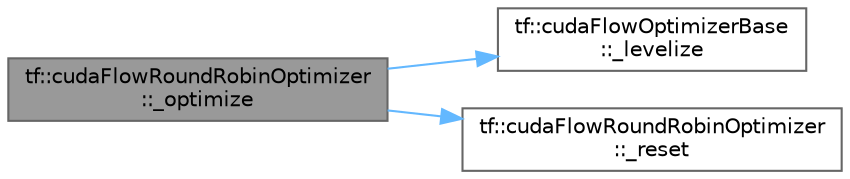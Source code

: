 digraph "tf::cudaFlowRoundRobinOptimizer::_optimize"
{
 // LATEX_PDF_SIZE
  bgcolor="transparent";
  edge [fontname=Helvetica,fontsize=10,labelfontname=Helvetica,labelfontsize=10];
  node [fontname=Helvetica,fontsize=10,shape=box,height=0.2,width=0.4];
  rankdir="LR";
  Node1 [id="Node000001",label="tf::cudaFlowRoundRobinOptimizer\l::_optimize",height=0.2,width=0.4,color="gray40", fillcolor="grey60", style="filled", fontcolor="black",tooltip=" "];
  Node1 -> Node2 [id="edge1_Node000001_Node000002",color="steelblue1",style="solid",tooltip=" "];
  Node2 [id="Node000002",label="tf::cudaFlowOptimizerBase\l::_levelize",height=0.2,width=0.4,color="grey40", fillcolor="white", style="filled",URL="$classtf_1_1cuda_flow_optimizer_base.html#ae20d9b88a98439f8d8ee5f6280b15744",tooltip=" "];
  Node1 -> Node3 [id="edge2_Node000001_Node000003",color="steelblue1",style="solid",tooltip=" "];
  Node3 [id="Node000003",label="tf::cudaFlowRoundRobinOptimizer\l::_reset",height=0.2,width=0.4,color="grey40", fillcolor="white", style="filled",URL="$classtf_1_1cuda_flow_round_robin_optimizer.html#a66a1f7b04965fe6478b0c48a6c69c4a3",tooltip=" "];
}
